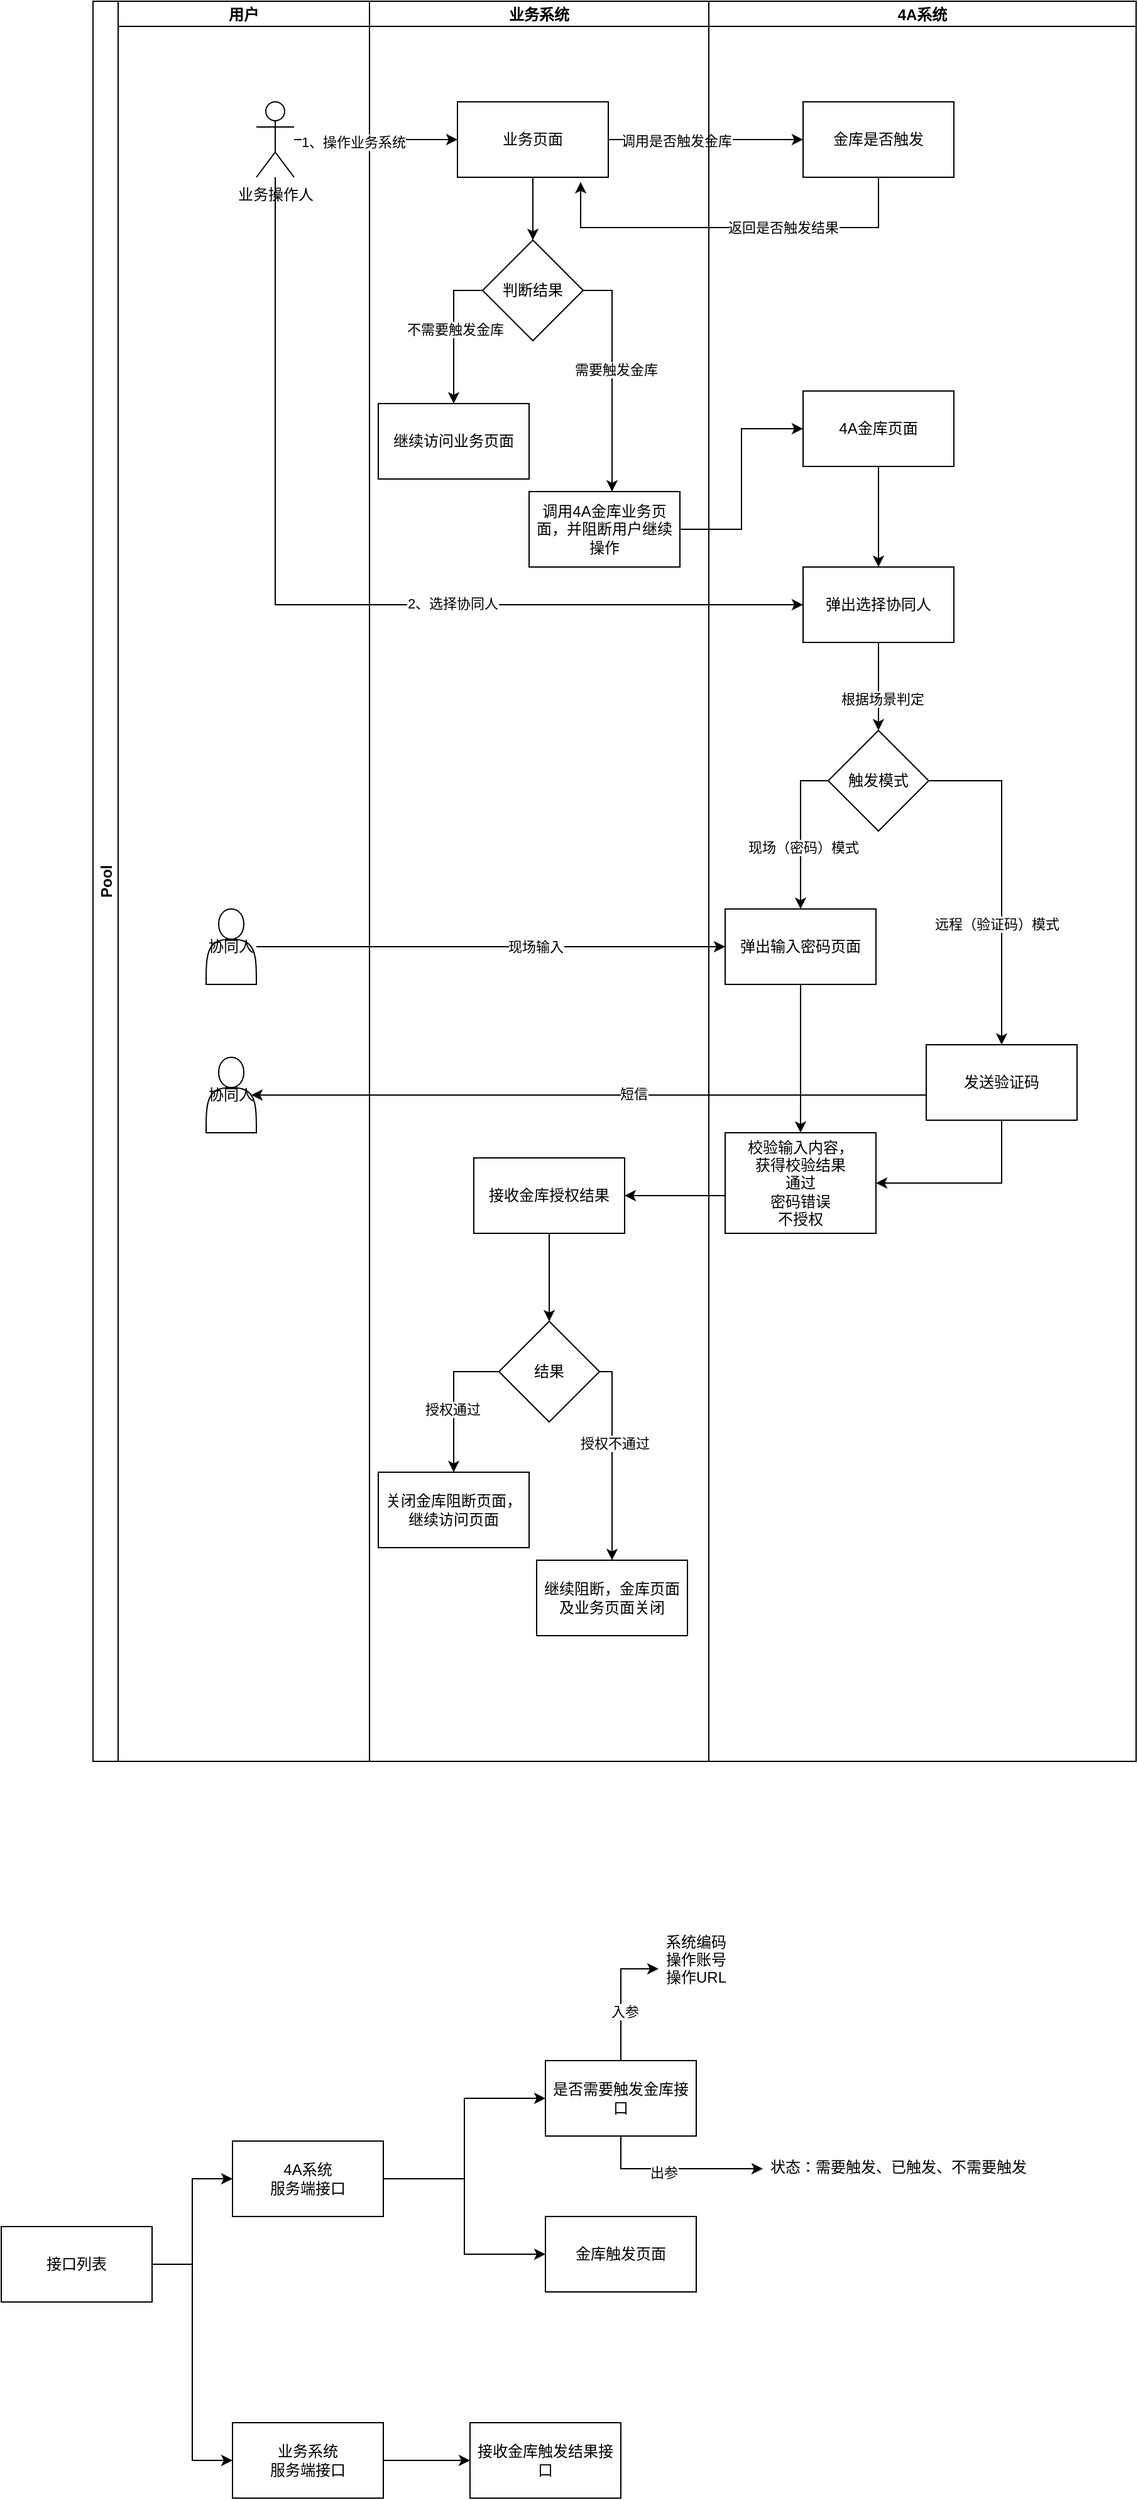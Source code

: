 <mxfile version="15.8.9" type="github" pages="2">
  <diagram id="_QLf_eMsvZCd--VG2ROC" name="金库-弹出4A金库页">
    <mxGraphModel dx="1863" dy="520" grid="1" gridSize="10" guides="1" tooltips="1" connect="1" arrows="1" fold="1" page="1" pageScale="1" pageWidth="827" pageHeight="1169" math="0" shadow="0">
      <root>
        <mxCell id="6IBJuD0eE3NldxI7ZoUS-0" />
        <mxCell id="6IBJuD0eE3NldxI7ZoUS-1" parent="6IBJuD0eE3NldxI7ZoUS-0" />
        <mxCell id="189aZvcjr3OXFhhUsF3z-4" value="Pool" style="swimlane;childLayout=stackLayout;resizeParent=1;resizeParentMax=0;startSize=20;horizontal=0;horizontalStack=1;" parent="6IBJuD0eE3NldxI7ZoUS-1" vertex="1">
          <mxGeometry x="67" y="30" width="830" height="1400" as="geometry" />
        </mxCell>
        <mxCell id="189aZvcjr3OXFhhUsF3z-5" value="用户" style="swimlane;startSize=20;" parent="189aZvcjr3OXFhhUsF3z-4" vertex="1">
          <mxGeometry x="20" width="200" height="1400" as="geometry" />
        </mxCell>
        <mxCell id="189aZvcjr3OXFhhUsF3z-41" value="协同人" style="shape=actor;whiteSpace=wrap;html=1;" parent="189aZvcjr3OXFhhUsF3z-5" vertex="1">
          <mxGeometry x="70" y="722" width="40" height="60" as="geometry" />
        </mxCell>
        <mxCell id="189aZvcjr3OXFhhUsF3z-43" value="协同人" style="shape=actor;whiteSpace=wrap;html=1;" parent="189aZvcjr3OXFhhUsF3z-5" vertex="1">
          <mxGeometry x="70" y="840" width="40" height="60" as="geometry" />
        </mxCell>
        <mxCell id="189aZvcjr3OXFhhUsF3z-6" value="业务系统" style="swimlane;startSize=20;" parent="189aZvcjr3OXFhhUsF3z-4" vertex="1">
          <mxGeometry x="220" width="270" height="1400" as="geometry" />
        </mxCell>
        <mxCell id="189aZvcjr3OXFhhUsF3z-0" value="业务操作人" style="shape=umlActor;verticalLabelPosition=bottom;verticalAlign=top;html=1;outlineConnect=0;" parent="189aZvcjr3OXFhhUsF3z-6" vertex="1">
          <mxGeometry x="-90" y="80" width="30" height="60" as="geometry" />
        </mxCell>
        <mxCell id="189aZvcjr3OXFhhUsF3z-2" value="业务页面" style="rounded=0;whiteSpace=wrap;html=1;" parent="189aZvcjr3OXFhhUsF3z-6" vertex="1">
          <mxGeometry x="70" y="80" width="120" height="60" as="geometry" />
        </mxCell>
        <mxCell id="189aZvcjr3OXFhhUsF3z-1" style="edgeStyle=orthogonalEdgeStyle;curved=1;rounded=0;orthogonalLoop=1;jettySize=auto;html=1;entryX=0;entryY=0.5;entryDx=0;entryDy=0;" parent="189aZvcjr3OXFhhUsF3z-6" source="189aZvcjr3OXFhhUsF3z-0" target="189aZvcjr3OXFhhUsF3z-2" edge="1">
          <mxGeometry relative="1" as="geometry">
            <mxPoint x="-460" y="60" as="targetPoint" />
          </mxGeometry>
        </mxCell>
        <mxCell id="189aZvcjr3OXFhhUsF3z-3" value="1、操作业务系统" style="edgeLabel;html=1;align=center;verticalAlign=middle;resizable=0;points=[];" parent="189aZvcjr3OXFhhUsF3z-1" vertex="1" connectable="0">
          <mxGeometry x="-0.277" y="-2" relative="1" as="geometry">
            <mxPoint as="offset" />
          </mxGeometry>
        </mxCell>
        <mxCell id="189aZvcjr3OXFhhUsF3z-14" value="判断结果" style="rhombus;whiteSpace=wrap;html=1;rounded=0;" parent="189aZvcjr3OXFhhUsF3z-6" vertex="1">
          <mxGeometry x="90" y="190" width="80" height="80" as="geometry" />
        </mxCell>
        <mxCell id="189aZvcjr3OXFhhUsF3z-15" value="" style="edgeStyle=orthogonalEdgeStyle;rounded=0;orthogonalLoop=1;jettySize=auto;html=1;" parent="189aZvcjr3OXFhhUsF3z-6" source="189aZvcjr3OXFhhUsF3z-2" target="189aZvcjr3OXFhhUsF3z-14" edge="1">
          <mxGeometry relative="1" as="geometry" />
        </mxCell>
        <mxCell id="189aZvcjr3OXFhhUsF3z-16" value="继续访问业务页面" style="whiteSpace=wrap;html=1;rounded=0;" parent="189aZvcjr3OXFhhUsF3z-6" vertex="1">
          <mxGeometry x="7" y="320" width="120" height="60" as="geometry" />
        </mxCell>
        <mxCell id="189aZvcjr3OXFhhUsF3z-17" value="" style="edgeStyle=orthogonalEdgeStyle;rounded=0;orthogonalLoop=1;jettySize=auto;html=1;exitX=0;exitY=0.5;exitDx=0;exitDy=0;" parent="189aZvcjr3OXFhhUsF3z-6" source="189aZvcjr3OXFhhUsF3z-14" target="189aZvcjr3OXFhhUsF3z-16" edge="1">
          <mxGeometry relative="1" as="geometry" />
        </mxCell>
        <mxCell id="189aZvcjr3OXFhhUsF3z-20" value="不需要触发金库" style="edgeLabel;html=1;align=center;verticalAlign=middle;resizable=0;points=[];" parent="189aZvcjr3OXFhhUsF3z-17" vertex="1" connectable="0">
          <mxGeometry x="-0.041" y="1" relative="1" as="geometry">
            <mxPoint as="offset" />
          </mxGeometry>
        </mxCell>
        <mxCell id="189aZvcjr3OXFhhUsF3z-18" value="调用4A金库业务页面，并阻断用户继续操作" style="whiteSpace=wrap;html=1;rounded=0;" parent="189aZvcjr3OXFhhUsF3z-6" vertex="1">
          <mxGeometry x="127" y="390" width="120" height="60" as="geometry" />
        </mxCell>
        <mxCell id="189aZvcjr3OXFhhUsF3z-19" value="" style="edgeStyle=elbowEdgeStyle;rounded=0;orthogonalLoop=1;jettySize=auto;html=1;exitX=1;exitY=0.5;exitDx=0;exitDy=0;elbow=vertical;" parent="189aZvcjr3OXFhhUsF3z-6" source="189aZvcjr3OXFhhUsF3z-14" target="189aZvcjr3OXFhhUsF3z-18" edge="1">
          <mxGeometry relative="1" as="geometry">
            <Array as="points">
              <mxPoint x="193" y="230" />
            </Array>
          </mxGeometry>
        </mxCell>
        <mxCell id="189aZvcjr3OXFhhUsF3z-21" value="需要触发金库" style="edgeLabel;html=1;align=center;verticalAlign=middle;resizable=0;points=[];" parent="189aZvcjr3OXFhhUsF3z-19" vertex="1" connectable="0">
          <mxGeometry x="-0.064" y="3" relative="1" as="geometry">
            <mxPoint as="offset" />
          </mxGeometry>
        </mxCell>
        <mxCell id="189aZvcjr3OXFhhUsF3z-54" value="关闭金库阻断页面，继续访问页面" style="whiteSpace=wrap;html=1;rounded=0;" parent="189aZvcjr3OXFhhUsF3z-6" vertex="1">
          <mxGeometry x="7" y="1170" width="120" height="60" as="geometry" />
        </mxCell>
        <mxCell id="189aZvcjr3OXFhhUsF3z-56" value="继续阻断，金库页面及业务页面关闭" style="whiteSpace=wrap;html=1;rounded=0;" parent="189aZvcjr3OXFhhUsF3z-6" vertex="1">
          <mxGeometry x="133" y="1240" width="120" height="60" as="geometry" />
        </mxCell>
        <mxCell id="189aZvcjr3OXFhhUsF3z-10" value="" style="edgeStyle=orthogonalEdgeStyle;rounded=0;orthogonalLoop=1;jettySize=auto;html=1;" parent="189aZvcjr3OXFhhUsF3z-4" source="189aZvcjr3OXFhhUsF3z-2" target="189aZvcjr3OXFhhUsF3z-9" edge="1">
          <mxGeometry relative="1" as="geometry" />
        </mxCell>
        <mxCell id="189aZvcjr3OXFhhUsF3z-11" value="调用是否触发金库" style="edgeLabel;html=1;align=center;verticalAlign=middle;resizable=0;points=[];" parent="189aZvcjr3OXFhhUsF3z-10" vertex="1" connectable="0">
          <mxGeometry x="-0.308" y="-1" relative="1" as="geometry">
            <mxPoint as="offset" />
          </mxGeometry>
        </mxCell>
        <mxCell id="189aZvcjr3OXFhhUsF3z-12" style="edgeStyle=orthogonalEdgeStyle;rounded=0;orthogonalLoop=1;jettySize=auto;html=1;entryX=0.817;entryY=1.063;entryDx=0;entryDy=0;entryPerimeter=0;exitX=0.5;exitY=1;exitDx=0;exitDy=0;" parent="189aZvcjr3OXFhhUsF3z-4" source="189aZvcjr3OXFhhUsF3z-9" target="189aZvcjr3OXFhhUsF3z-2" edge="1">
          <mxGeometry relative="1" as="geometry">
            <Array as="points">
              <mxPoint x="625" y="180" />
              <mxPoint x="388" y="180" />
            </Array>
          </mxGeometry>
        </mxCell>
        <mxCell id="189aZvcjr3OXFhhUsF3z-13" value="返回是否触发结果" style="edgeLabel;html=1;align=center;verticalAlign=middle;resizable=0;points=[];" parent="189aZvcjr3OXFhhUsF3z-12" vertex="1" connectable="0">
          <mxGeometry x="-0.258" relative="1" as="geometry">
            <mxPoint as="offset" />
          </mxGeometry>
        </mxCell>
        <mxCell id="189aZvcjr3OXFhhUsF3z-23" value="" style="edgeStyle=elbowEdgeStyle;rounded=0;orthogonalLoop=1;jettySize=auto;html=1;entryX=0;entryY=0.5;entryDx=0;entryDy=0;" parent="189aZvcjr3OXFhhUsF3z-4" source="189aZvcjr3OXFhhUsF3z-18" target="189aZvcjr3OXFhhUsF3z-22" edge="1">
          <mxGeometry relative="1" as="geometry" />
        </mxCell>
        <mxCell id="189aZvcjr3OXFhhUsF3z-7" value="4A系统" style="swimlane;startSize=20;" parent="189aZvcjr3OXFhhUsF3z-4" vertex="1">
          <mxGeometry x="490" width="340" height="1400" as="geometry" />
        </mxCell>
        <mxCell id="189aZvcjr3OXFhhUsF3z-9" value="金库是否触发" style="whiteSpace=wrap;html=1;rounded=0;" parent="189aZvcjr3OXFhhUsF3z-7" vertex="1">
          <mxGeometry x="75" y="80" width="120" height="60" as="geometry" />
        </mxCell>
        <mxCell id="189aZvcjr3OXFhhUsF3z-22" value="4A金库页面" style="whiteSpace=wrap;html=1;rounded=0;" parent="189aZvcjr3OXFhhUsF3z-7" vertex="1">
          <mxGeometry x="75" y="310" width="120" height="60" as="geometry" />
        </mxCell>
        <mxCell id="189aZvcjr3OXFhhUsF3z-34" value="弹出输入密码页面" style="whiteSpace=wrap;html=1;rounded=0;" parent="189aZvcjr3OXFhhUsF3z-7" vertex="1">
          <mxGeometry x="13" y="722" width="120" height="60" as="geometry" />
        </mxCell>
        <mxCell id="189aZvcjr3OXFhhUsF3z-49" style="rounded=0;orthogonalLoop=1;jettySize=auto;html=1;entryX=1;entryY=0.5;entryDx=0;entryDy=0;exitX=0.5;exitY=1;exitDx=0;exitDy=0;edgeStyle=elbowEdgeStyle;elbow=vertical;" parent="189aZvcjr3OXFhhUsF3z-7" source="189aZvcjr3OXFhhUsF3z-36" target="189aZvcjr3OXFhhUsF3z-47" edge="1">
          <mxGeometry relative="1" as="geometry">
            <Array as="points">
              <mxPoint x="183" y="940" />
            </Array>
          </mxGeometry>
        </mxCell>
        <mxCell id="189aZvcjr3OXFhhUsF3z-36" value="发送验证码" style="whiteSpace=wrap;html=1;rounded=0;" parent="189aZvcjr3OXFhhUsF3z-7" vertex="1">
          <mxGeometry x="173" y="830" width="120" height="60" as="geometry" />
        </mxCell>
        <mxCell id="189aZvcjr3OXFhhUsF3z-47" value="校验输入内容，&lt;br&gt;获得校验结果&lt;br&gt;通过&lt;br&gt;密码错误&lt;br&gt;不授权" style="whiteSpace=wrap;html=1;rounded=0;" parent="189aZvcjr3OXFhhUsF3z-7" vertex="1">
          <mxGeometry x="13" y="900" width="120" height="80" as="geometry" />
        </mxCell>
        <mxCell id="189aZvcjr3OXFhhUsF3z-48" value="" style="edgeStyle=orthogonalEdgeStyle;rounded=0;orthogonalLoop=1;jettySize=auto;elbow=vertical;html=1;" parent="189aZvcjr3OXFhhUsF3z-7" source="189aZvcjr3OXFhhUsF3z-34" target="189aZvcjr3OXFhhUsF3z-47" edge="1">
          <mxGeometry relative="1" as="geometry" />
        </mxCell>
        <mxCell id="189aZvcjr3OXFhhUsF3z-42" style="edgeStyle=elbowEdgeStyle;rounded=0;orthogonalLoop=1;jettySize=auto;elbow=vertical;html=1;entryX=0;entryY=0.5;entryDx=0;entryDy=0;" parent="189aZvcjr3OXFhhUsF3z-4" source="189aZvcjr3OXFhhUsF3z-41" target="189aZvcjr3OXFhhUsF3z-34" edge="1">
          <mxGeometry relative="1" as="geometry" />
        </mxCell>
        <mxCell id="189aZvcjr3OXFhhUsF3z-46" value="现场输入" style="edgeLabel;html=1;align=center;verticalAlign=middle;resizable=0;points=[];" parent="189aZvcjr3OXFhhUsF3z-42" vertex="1" connectable="0">
          <mxGeometry x="0.189" relative="1" as="geometry">
            <mxPoint as="offset" />
          </mxGeometry>
        </mxCell>
        <mxCell id="189aZvcjr3OXFhhUsF3z-44" style="edgeStyle=elbowEdgeStyle;rounded=0;orthogonalLoop=1;jettySize=auto;elbow=vertical;html=1;entryX=0.9;entryY=0.5;entryDx=0;entryDy=0;entryPerimeter=0;" parent="189aZvcjr3OXFhhUsF3z-4" source="189aZvcjr3OXFhhUsF3z-36" target="189aZvcjr3OXFhhUsF3z-43" edge="1">
          <mxGeometry relative="1" as="geometry" />
        </mxCell>
        <mxCell id="189aZvcjr3OXFhhUsF3z-45" value="短信" style="edgeLabel;html=1;align=center;verticalAlign=middle;resizable=0;points=[];" parent="189aZvcjr3OXFhhUsF3z-44" vertex="1" connectable="0">
          <mxGeometry x="-0.132" y="-1" relative="1" as="geometry">
            <mxPoint as="offset" />
          </mxGeometry>
        </mxCell>
        <mxCell id="189aZvcjr3OXFhhUsF3z-32" value="" style="edgeStyle=elbowEdgeStyle;rounded=0;orthogonalLoop=1;jettySize=auto;elbow=vertical;html=1;" parent="6IBJuD0eE3NldxI7ZoUS-1" source="189aZvcjr3OXFhhUsF3z-24" target="189aZvcjr3OXFhhUsF3z-31" edge="1">
          <mxGeometry relative="1" as="geometry" />
        </mxCell>
        <mxCell id="189aZvcjr3OXFhhUsF3z-33" value="根据场景判定" style="edgeLabel;html=1;align=center;verticalAlign=middle;resizable=0;points=[];" parent="189aZvcjr3OXFhhUsF3z-32" vertex="1" connectable="0">
          <mxGeometry x="0.286" y="3" relative="1" as="geometry">
            <mxPoint as="offset" />
          </mxGeometry>
        </mxCell>
        <mxCell id="189aZvcjr3OXFhhUsF3z-24" value="弹出选择协同人" style="whiteSpace=wrap;html=1;rounded=0;" parent="6IBJuD0eE3NldxI7ZoUS-1" vertex="1">
          <mxGeometry x="632" y="480" width="120" height="60" as="geometry" />
        </mxCell>
        <mxCell id="189aZvcjr3OXFhhUsF3z-25" value="" style="edgeStyle=elbowEdgeStyle;rounded=0;orthogonalLoop=1;jettySize=auto;elbow=vertical;html=1;" parent="6IBJuD0eE3NldxI7ZoUS-1" source="189aZvcjr3OXFhhUsF3z-22" target="189aZvcjr3OXFhhUsF3z-24" edge="1">
          <mxGeometry relative="1" as="geometry" />
        </mxCell>
        <mxCell id="189aZvcjr3OXFhhUsF3z-26" style="edgeStyle=elbowEdgeStyle;rounded=0;orthogonalLoop=1;jettySize=auto;elbow=vertical;html=1;entryX=0;entryY=0.5;entryDx=0;entryDy=0;" parent="6IBJuD0eE3NldxI7ZoUS-1" source="189aZvcjr3OXFhhUsF3z-0" target="189aZvcjr3OXFhhUsF3z-24" edge="1">
          <mxGeometry relative="1" as="geometry">
            <Array as="points">
              <mxPoint x="380" y="510" />
            </Array>
          </mxGeometry>
        </mxCell>
        <mxCell id="189aZvcjr3OXFhhUsF3z-27" value="2、选择协同人" style="edgeLabel;html=1;align=center;verticalAlign=middle;resizable=0;points=[];" parent="189aZvcjr3OXFhhUsF3z-26" vertex="1" connectable="0">
          <mxGeometry x="0.265" y="1" relative="1" as="geometry">
            <mxPoint as="offset" />
          </mxGeometry>
        </mxCell>
        <mxCell id="189aZvcjr3OXFhhUsF3z-37" value="" style="edgeStyle=elbowEdgeStyle;rounded=0;orthogonalLoop=1;jettySize=auto;elbow=vertical;html=1;exitX=1;exitY=0.5;exitDx=0;exitDy=0;entryX=0.5;entryY=0;entryDx=0;entryDy=0;" parent="6IBJuD0eE3NldxI7ZoUS-1" source="189aZvcjr3OXFhhUsF3z-31" target="189aZvcjr3OXFhhUsF3z-36" edge="1">
          <mxGeometry relative="1" as="geometry">
            <Array as="points">
              <mxPoint x="760" y="650" />
            </Array>
          </mxGeometry>
        </mxCell>
        <mxCell id="189aZvcjr3OXFhhUsF3z-40" value="远程（验证码）模式" style="edgeLabel;html=1;align=center;verticalAlign=middle;resizable=0;points=[];" parent="189aZvcjr3OXFhhUsF3z-37" vertex="1" connectable="0">
          <mxGeometry x="0.282" y="-4" relative="1" as="geometry">
            <mxPoint as="offset" />
          </mxGeometry>
        </mxCell>
        <mxCell id="189aZvcjr3OXFhhUsF3z-38" style="edgeStyle=elbowEdgeStyle;rounded=0;orthogonalLoop=1;jettySize=auto;html=1;entryX=0.5;entryY=0;entryDx=0;entryDy=0;elbow=vertical;exitX=0;exitY=0.5;exitDx=0;exitDy=0;" parent="6IBJuD0eE3NldxI7ZoUS-1" source="189aZvcjr3OXFhhUsF3z-31" target="189aZvcjr3OXFhhUsF3z-34" edge="1">
          <mxGeometry relative="1" as="geometry">
            <Array as="points">
              <mxPoint x="630" y="650" />
            </Array>
          </mxGeometry>
        </mxCell>
        <mxCell id="189aZvcjr3OXFhhUsF3z-39" value="现场（密码）模式" style="edgeLabel;html=1;align=center;verticalAlign=middle;resizable=0;points=[];" parent="189aZvcjr3OXFhhUsF3z-38" vertex="1" connectable="0">
          <mxGeometry x="-0.13" y="2" relative="1" as="geometry">
            <mxPoint y="21" as="offset" />
          </mxGeometry>
        </mxCell>
        <mxCell id="189aZvcjr3OXFhhUsF3z-31" value="触发模式" style="rhombus;whiteSpace=wrap;html=1;rounded=0;" parent="6IBJuD0eE3NldxI7ZoUS-1" vertex="1">
          <mxGeometry x="652" y="610" width="80" height="80" as="geometry" />
        </mxCell>
        <mxCell id="189aZvcjr3OXFhhUsF3z-53" value="" style="edgeStyle=elbowEdgeStyle;rounded=0;orthogonalLoop=1;jettySize=auto;elbow=vertical;html=1;" parent="6IBJuD0eE3NldxI7ZoUS-1" source="189aZvcjr3OXFhhUsF3z-50" target="189aZvcjr3OXFhhUsF3z-52" edge="1">
          <mxGeometry relative="1" as="geometry" />
        </mxCell>
        <mxCell id="189aZvcjr3OXFhhUsF3z-50" value="接收金库授权结果" style="whiteSpace=wrap;html=1;rounded=0;" parent="6IBJuD0eE3NldxI7ZoUS-1" vertex="1">
          <mxGeometry x="370" y="950" width="120" height="60" as="geometry" />
        </mxCell>
        <mxCell id="189aZvcjr3OXFhhUsF3z-51" value="" style="edgeStyle=elbowEdgeStyle;rounded=0;orthogonalLoop=1;jettySize=auto;elbow=vertical;html=1;" parent="6IBJuD0eE3NldxI7ZoUS-1" source="189aZvcjr3OXFhhUsF3z-47" target="189aZvcjr3OXFhhUsF3z-50" edge="1">
          <mxGeometry relative="1" as="geometry" />
        </mxCell>
        <mxCell id="189aZvcjr3OXFhhUsF3z-55" value="" style="edgeStyle=elbowEdgeStyle;rounded=0;orthogonalLoop=1;jettySize=auto;elbow=vertical;html=1;exitX=0;exitY=0.5;exitDx=0;exitDy=0;" parent="6IBJuD0eE3NldxI7ZoUS-1" source="189aZvcjr3OXFhhUsF3z-52" target="189aZvcjr3OXFhhUsF3z-54" edge="1">
          <mxGeometry relative="1" as="geometry">
            <Array as="points">
              <mxPoint x="354" y="1120" />
            </Array>
          </mxGeometry>
        </mxCell>
        <mxCell id="189aZvcjr3OXFhhUsF3z-58" value="授权通过" style="edgeLabel;html=1;align=center;verticalAlign=middle;resizable=0;points=[];" parent="189aZvcjr3OXFhhUsF3z-55" vertex="1" connectable="0">
          <mxGeometry x="-0.172" y="-1" relative="1" as="geometry">
            <mxPoint y="18" as="offset" />
          </mxGeometry>
        </mxCell>
        <mxCell id="189aZvcjr3OXFhhUsF3z-57" value="" style="edgeStyle=elbowEdgeStyle;rounded=0;orthogonalLoop=1;jettySize=auto;elbow=vertical;html=1;exitX=1;exitY=0.5;exitDx=0;exitDy=0;entryX=0.5;entryY=0;entryDx=0;entryDy=0;" parent="6IBJuD0eE3NldxI7ZoUS-1" source="189aZvcjr3OXFhhUsF3z-52" target="189aZvcjr3OXFhhUsF3z-56" edge="1">
          <mxGeometry relative="1" as="geometry">
            <Array as="points">
              <mxPoint x="470" y="1120" />
            </Array>
          </mxGeometry>
        </mxCell>
        <mxCell id="189aZvcjr3OXFhhUsF3z-59" value="授权不通过" style="edgeLabel;html=1;align=center;verticalAlign=middle;resizable=0;points=[];" parent="189aZvcjr3OXFhhUsF3z-57" vertex="1" connectable="0">
          <mxGeometry x="-0.163" y="2" relative="1" as="geometry">
            <mxPoint as="offset" />
          </mxGeometry>
        </mxCell>
        <mxCell id="189aZvcjr3OXFhhUsF3z-52" value="结果" style="rhombus;whiteSpace=wrap;html=1;rounded=0;" parent="6IBJuD0eE3NldxI7ZoUS-1" vertex="1">
          <mxGeometry x="390" y="1080" width="80" height="80" as="geometry" />
        </mxCell>
        <mxCell id="Ch-ms4GJbpmnnm7oxetS-7" style="edgeStyle=orthogonalEdgeStyle;rounded=0;orthogonalLoop=1;jettySize=auto;html=1;entryX=0;entryY=0.5;entryDx=0;entryDy=0;" edge="1" parent="6IBJuD0eE3NldxI7ZoUS-1" source="Ch-ms4GJbpmnnm7oxetS-1" target="Ch-ms4GJbpmnnm7oxetS-6">
          <mxGeometry relative="1" as="geometry" />
        </mxCell>
        <mxCell id="Ch-ms4GJbpmnnm7oxetS-9" style="edgeStyle=orthogonalEdgeStyle;rounded=0;orthogonalLoop=1;jettySize=auto;html=1;exitX=1;exitY=0.5;exitDx=0;exitDy=0;" edge="1" parent="6IBJuD0eE3NldxI7ZoUS-1" source="Ch-ms4GJbpmnnm7oxetS-1" target="Ch-ms4GJbpmnnm7oxetS-8">
          <mxGeometry relative="1" as="geometry" />
        </mxCell>
        <mxCell id="Ch-ms4GJbpmnnm7oxetS-1" value="4A系统&lt;br&gt;服务端接口" style="rounded=0;whiteSpace=wrap;html=1;" vertex="1" parent="6IBJuD0eE3NldxI7ZoUS-1">
          <mxGeometry x="178" y="1732" width="120" height="60" as="geometry" />
        </mxCell>
        <mxCell id="Ch-ms4GJbpmnnm7oxetS-3" style="edgeStyle=orthogonalEdgeStyle;rounded=0;orthogonalLoop=1;jettySize=auto;html=1;entryX=0;entryY=0.5;entryDx=0;entryDy=0;" edge="1" parent="6IBJuD0eE3NldxI7ZoUS-1" source="Ch-ms4GJbpmnnm7oxetS-2" target="Ch-ms4GJbpmnnm7oxetS-1">
          <mxGeometry relative="1" as="geometry" />
        </mxCell>
        <mxCell id="Ch-ms4GJbpmnnm7oxetS-5" style="edgeStyle=orthogonalEdgeStyle;rounded=0;orthogonalLoop=1;jettySize=auto;html=1;exitX=1;exitY=0.5;exitDx=0;exitDy=0;entryX=0;entryY=0.5;entryDx=0;entryDy=0;" edge="1" parent="6IBJuD0eE3NldxI7ZoUS-1" source="Ch-ms4GJbpmnnm7oxetS-2" target="Ch-ms4GJbpmnnm7oxetS-4">
          <mxGeometry relative="1" as="geometry" />
        </mxCell>
        <mxCell id="Ch-ms4GJbpmnnm7oxetS-2" value="接口列表" style="rounded=0;whiteSpace=wrap;html=1;" vertex="1" parent="6IBJuD0eE3NldxI7ZoUS-1">
          <mxGeometry x="-6" y="1800" width="120" height="60" as="geometry" />
        </mxCell>
        <mxCell id="Ch-ms4GJbpmnnm7oxetS-12" value="" style="edgeStyle=orthogonalEdgeStyle;rounded=0;orthogonalLoop=1;jettySize=auto;html=1;" edge="1" parent="6IBJuD0eE3NldxI7ZoUS-1" source="Ch-ms4GJbpmnnm7oxetS-4" target="Ch-ms4GJbpmnnm7oxetS-11">
          <mxGeometry relative="1" as="geometry" />
        </mxCell>
        <mxCell id="Ch-ms4GJbpmnnm7oxetS-4" value="业务系统&lt;br&gt;服务端接口" style="rounded=0;whiteSpace=wrap;html=1;" vertex="1" parent="6IBJuD0eE3NldxI7ZoUS-1">
          <mxGeometry x="178" y="1956" width="120" height="60" as="geometry" />
        </mxCell>
        <mxCell id="Ch-ms4GJbpmnnm7oxetS-18" style="edgeStyle=orthogonalEdgeStyle;rounded=0;orthogonalLoop=1;jettySize=auto;html=1;" edge="1" parent="6IBJuD0eE3NldxI7ZoUS-1" source="Ch-ms4GJbpmnnm7oxetS-6" target="Ch-ms4GJbpmnnm7oxetS-17">
          <mxGeometry relative="1" as="geometry" />
        </mxCell>
        <mxCell id="Ch-ms4GJbpmnnm7oxetS-19" value="入参" style="edgeLabel;html=1;align=center;verticalAlign=middle;resizable=0;points=[];" vertex="1" connectable="0" parent="Ch-ms4GJbpmnnm7oxetS-18">
          <mxGeometry x="-0.232" y="-3" relative="1" as="geometry">
            <mxPoint as="offset" />
          </mxGeometry>
        </mxCell>
        <mxCell id="Ch-ms4GJbpmnnm7oxetS-21" style="edgeStyle=orthogonalEdgeStyle;rounded=0;orthogonalLoop=1;jettySize=auto;html=1;entryX=0;entryY=0.5;entryDx=0;entryDy=0;" edge="1" parent="6IBJuD0eE3NldxI7ZoUS-1" source="Ch-ms4GJbpmnnm7oxetS-6" target="Ch-ms4GJbpmnnm7oxetS-20">
          <mxGeometry relative="1" as="geometry">
            <mxPoint x="647" y="1754" as="targetPoint" />
          </mxGeometry>
        </mxCell>
        <mxCell id="Ch-ms4GJbpmnnm7oxetS-22" value="出参" style="edgeLabel;html=1;align=center;verticalAlign=middle;resizable=0;points=[];" vertex="1" connectable="0" parent="Ch-ms4GJbpmnnm7oxetS-21">
          <mxGeometry x="-0.26" y="-3" relative="1" as="geometry">
            <mxPoint x="8" as="offset" />
          </mxGeometry>
        </mxCell>
        <mxCell id="Ch-ms4GJbpmnnm7oxetS-6" value="是否需要触发金库接口" style="rounded=0;whiteSpace=wrap;html=1;" vertex="1" parent="6IBJuD0eE3NldxI7ZoUS-1">
          <mxGeometry x="427" y="1668" width="120" height="60" as="geometry" />
        </mxCell>
        <mxCell id="Ch-ms4GJbpmnnm7oxetS-8" value="金库触发页面" style="rounded=0;whiteSpace=wrap;html=1;" vertex="1" parent="6IBJuD0eE3NldxI7ZoUS-1">
          <mxGeometry x="427" y="1792" width="120" height="60" as="geometry" />
        </mxCell>
        <mxCell id="Ch-ms4GJbpmnnm7oxetS-11" value="接收金库触发结果接口" style="whiteSpace=wrap;html=1;rounded=0;" vertex="1" parent="6IBJuD0eE3NldxI7ZoUS-1">
          <mxGeometry x="367" y="1956" width="120" height="60" as="geometry" />
        </mxCell>
        <mxCell id="Ch-ms4GJbpmnnm7oxetS-17" value="系统编码&#xa;操作账号&#xa;操作URL" style="text;strokeColor=none;fillColor=none;spacingLeft=4;spacingRight=4;overflow=hidden;rotatable=0;points=[[0,0.5],[1,0.5]];portConstraint=eastwest;fontSize=12;" vertex="1" parent="6IBJuD0eE3NldxI7ZoUS-1">
          <mxGeometry x="517" y="1560" width="118" height="70" as="geometry" />
        </mxCell>
        <mxCell id="Ch-ms4GJbpmnnm7oxetS-20" value="状态：需要触发、已触发、不需要触发" style="text;strokeColor=none;fillColor=none;spacingLeft=4;spacingRight=4;overflow=hidden;rotatable=0;points=[[0,0.5],[1,0.5]];portConstraint=eastwest;fontSize=12;" vertex="1" parent="6IBJuD0eE3NldxI7ZoUS-1">
          <mxGeometry x="600" y="1739" width="220" height="30" as="geometry" />
        </mxCell>
      </root>
    </mxGraphModel>
  </diagram>
  <diagram id="C-xvJUPkEJIQUC7n7sxM" name="表结构">
    <mxGraphModel dx="1036" dy="520" grid="1" gridSize="10" guides="1" tooltips="1" connect="1" arrows="1" fold="1" page="1" pageScale="1" pageWidth="827" pageHeight="1169" math="0" shadow="0">
      <root>
        <mxCell id="0" />
        <mxCell id="1" parent="0" />
        <mxCell id="Y0tXLghzDKh9BuN8Jv5B-14" value="T_JK_SCENE 金库场景" style="shape=table;startSize=30;container=1;collapsible=1;childLayout=tableLayout;fixedRows=1;rowLines=0;fontStyle=1;align=center;resizeLast=1;" parent="1" vertex="1">
          <mxGeometry x="150" y="100" width="180" height="190" as="geometry" />
        </mxCell>
        <mxCell id="Y0tXLghzDKh9BuN8Jv5B-15" value="" style="shape=partialRectangle;collapsible=0;dropTarget=0;pointerEvents=0;fillColor=none;top=0;left=0;bottom=1;right=0;points=[[0,0.5],[1,0.5]];portConstraint=eastwest;" parent="Y0tXLghzDKh9BuN8Jv5B-14" vertex="1">
          <mxGeometry y="30" width="180" height="30" as="geometry" />
        </mxCell>
        <mxCell id="Y0tXLghzDKh9BuN8Jv5B-16" value="PK" style="shape=partialRectangle;connectable=0;fillColor=none;top=0;left=0;bottom=0;right=0;fontStyle=1;overflow=hidden;" parent="Y0tXLghzDKh9BuN8Jv5B-15" vertex="1">
          <mxGeometry width="30" height="30" as="geometry">
            <mxRectangle width="30" height="30" as="alternateBounds" />
          </mxGeometry>
        </mxCell>
        <mxCell id="Y0tXLghzDKh9BuN8Jv5B-17" value="scene_id 场景主键" style="shape=partialRectangle;connectable=0;fillColor=none;top=0;left=0;bottom=0;right=0;align=left;spacingLeft=6;fontStyle=5;overflow=hidden;" parent="Y0tXLghzDKh9BuN8Jv5B-15" vertex="1">
          <mxGeometry x="30" width="150" height="30" as="geometry">
            <mxRectangle width="150" height="30" as="alternateBounds" />
          </mxGeometry>
        </mxCell>
        <mxCell id="Y0tXLghzDKh9BuN8Jv5B-18" value="" style="shape=partialRectangle;collapsible=0;dropTarget=0;pointerEvents=0;fillColor=none;top=0;left=0;bottom=0;right=0;points=[[0,0.5],[1,0.5]];portConstraint=eastwest;" parent="Y0tXLghzDKh9BuN8Jv5B-14" vertex="1">
          <mxGeometry y="60" width="180" height="30" as="geometry" />
        </mxCell>
        <mxCell id="Y0tXLghzDKh9BuN8Jv5B-19" value="" style="shape=partialRectangle;connectable=0;fillColor=none;top=0;left=0;bottom=0;right=0;editable=1;overflow=hidden;" parent="Y0tXLghzDKh9BuN8Jv5B-18" vertex="1">
          <mxGeometry width="30" height="30" as="geometry">
            <mxRectangle width="30" height="30" as="alternateBounds" />
          </mxGeometry>
        </mxCell>
        <mxCell id="Y0tXLghzDKh9BuN8Jv5B-20" value="scene_name 场景名称" style="shape=partialRectangle;connectable=0;fillColor=none;top=0;left=0;bottom=0;right=0;align=left;spacingLeft=6;overflow=hidden;" parent="Y0tXLghzDKh9BuN8Jv5B-18" vertex="1">
          <mxGeometry x="30" width="150" height="30" as="geometry">
            <mxRectangle width="150" height="30" as="alternateBounds" />
          </mxGeometry>
        </mxCell>
        <mxCell id="Y0tXLghzDKh9BuN8Jv5B-21" value="" style="shape=partialRectangle;collapsible=0;dropTarget=0;pointerEvents=0;fillColor=none;top=0;left=0;bottom=0;right=0;points=[[0,0.5],[1,0.5]];portConstraint=eastwest;" parent="Y0tXLghzDKh9BuN8Jv5B-14" vertex="1">
          <mxGeometry y="90" width="180" height="30" as="geometry" />
        </mxCell>
        <mxCell id="Y0tXLghzDKh9BuN8Jv5B-22" value="" style="shape=partialRectangle;connectable=0;fillColor=none;top=0;left=0;bottom=0;right=0;editable=1;overflow=hidden;" parent="Y0tXLghzDKh9BuN8Jv5B-21" vertex="1">
          <mxGeometry width="30" height="30" as="geometry">
            <mxRectangle width="30" height="30" as="alternateBounds" />
          </mxGeometry>
        </mxCell>
        <mxCell id="Y0tXLghzDKh9BuN8Jv5B-23" value="scene_type 触发方式" style="shape=partialRectangle;connectable=0;fillColor=none;top=0;left=0;bottom=0;right=0;align=left;spacingLeft=6;overflow=hidden;" parent="Y0tXLghzDKh9BuN8Jv5B-21" vertex="1">
          <mxGeometry x="30" width="150" height="30" as="geometry">
            <mxRectangle width="150" height="30" as="alternateBounds" />
          </mxGeometry>
        </mxCell>
        <mxCell id="Y0tXLghzDKh9BuN8Jv5B-27" value="" style="shape=partialRectangle;collapsible=0;dropTarget=0;pointerEvents=0;fillColor=none;top=0;left=0;bottom=0;right=0;points=[[0,0.5],[1,0.5]];portConstraint=eastwest;" parent="Y0tXLghzDKh9BuN8Jv5B-14" vertex="1">
          <mxGeometry y="120" width="180" height="30" as="geometry" />
        </mxCell>
        <mxCell id="Y0tXLghzDKh9BuN8Jv5B-28" value="" style="shape=partialRectangle;connectable=0;fillColor=none;top=0;left=0;bottom=0;right=0;editable=1;overflow=hidden;" parent="Y0tXLghzDKh9BuN8Jv5B-27" vertex="1">
          <mxGeometry width="30" height="30" as="geometry">
            <mxRectangle width="30" height="30" as="alternateBounds" />
          </mxGeometry>
        </mxCell>
        <mxCell id="Y0tXLghzDKh9BuN8Jv5B-29" value="auth_mode 授权模式" style="shape=partialRectangle;connectable=0;fillColor=none;top=0;left=0;bottom=0;right=0;align=left;spacingLeft=6;overflow=hidden;" parent="Y0tXLghzDKh9BuN8Jv5B-27" vertex="1">
          <mxGeometry x="30" width="150" height="30" as="geometry">
            <mxRectangle width="150" height="30" as="alternateBounds" />
          </mxGeometry>
        </mxCell>
        <mxCell id="Y0tXLghzDKh9BuN8Jv5B-24" value="" style="shape=partialRectangle;collapsible=0;dropTarget=0;pointerEvents=0;fillColor=none;top=0;left=0;bottom=0;right=0;points=[[0,0.5],[1,0.5]];portConstraint=eastwest;" parent="Y0tXLghzDKh9BuN8Jv5B-14" vertex="1">
          <mxGeometry y="150" width="180" height="30" as="geometry" />
        </mxCell>
        <mxCell id="Y0tXLghzDKh9BuN8Jv5B-25" value="" style="shape=partialRectangle;connectable=0;fillColor=none;top=0;left=0;bottom=0;right=0;editable=1;overflow=hidden;" parent="Y0tXLghzDKh9BuN8Jv5B-24" vertex="1">
          <mxGeometry width="30" height="30" as="geometry">
            <mxRectangle width="30" height="30" as="alternateBounds" />
          </mxGeometry>
        </mxCell>
        <mxCell id="Y0tXLghzDKh9BuN8Jv5B-26" value="Row 3" style="shape=partialRectangle;connectable=0;fillColor=none;top=0;left=0;bottom=0;right=0;align=left;spacingLeft=6;overflow=hidden;" parent="Y0tXLghzDKh9BuN8Jv5B-24" vertex="1">
          <mxGeometry x="30" width="150" height="30" as="geometry">
            <mxRectangle width="150" height="30" as="alternateBounds" />
          </mxGeometry>
        </mxCell>
        <mxCell id="Y0tXLghzDKh9BuN8Jv5B-30" style="edgeStyle=orthogonalEdgeStyle;rounded=0;orthogonalLoop=1;jettySize=auto;html=1;curved=1;" parent="1" source="Y0tXLghzDKh9BuN8Jv5B-21" target="Y0tXLghzDKh9BuN8Jv5B-31" edge="1">
          <mxGeometry relative="1" as="geometry">
            <mxPoint x="420" y="150" as="targetPoint" />
          </mxGeometry>
        </mxCell>
        <mxCell id="Y0tXLghzDKh9BuN8Jv5B-31" value="1:账号触发&#xa;2:内容触发 &#xa;3:黑名单 &#xa;4:白名单 &#xa;5:文件下载" style="text;strokeColor=none;fillColor=none;spacingLeft=4;spacingRight=4;overflow=hidden;rotatable=0;points=[[0,0.5],[1,0.5]];portConstraint=eastwest;fontSize=12;" parent="1" vertex="1">
          <mxGeometry x="414" y="130" width="90" height="80" as="geometry" />
        </mxCell>
        <mxCell id="Y0tXLghzDKh9BuN8Jv5B-32" style="edgeStyle=orthogonalEdgeStyle;curved=1;rounded=0;orthogonalLoop=1;jettySize=auto;html=1;" parent="1" source="Y0tXLghzDKh9BuN8Jv5B-27" target="Y0tXLghzDKh9BuN8Jv5B-37" edge="1">
          <mxGeometry relative="1" as="geometry">
            <mxPoint x="440" y="260" as="targetPoint" />
          </mxGeometry>
        </mxCell>
        <mxCell id="Y0tXLghzDKh9BuN8Jv5B-37" value="1：密码&#xa;2：验证码" style="text;strokeColor=none;fillColor=none;spacingLeft=4;spacingRight=4;overflow=hidden;rotatable=0;points=[[0,0.5],[1,0.5]];portConstraint=eastwest;fontSize=12;" parent="1" vertex="1">
          <mxGeometry x="500" y="200" width="90" height="45" as="geometry" />
        </mxCell>
      </root>
    </mxGraphModel>
  </diagram>
</mxfile>
